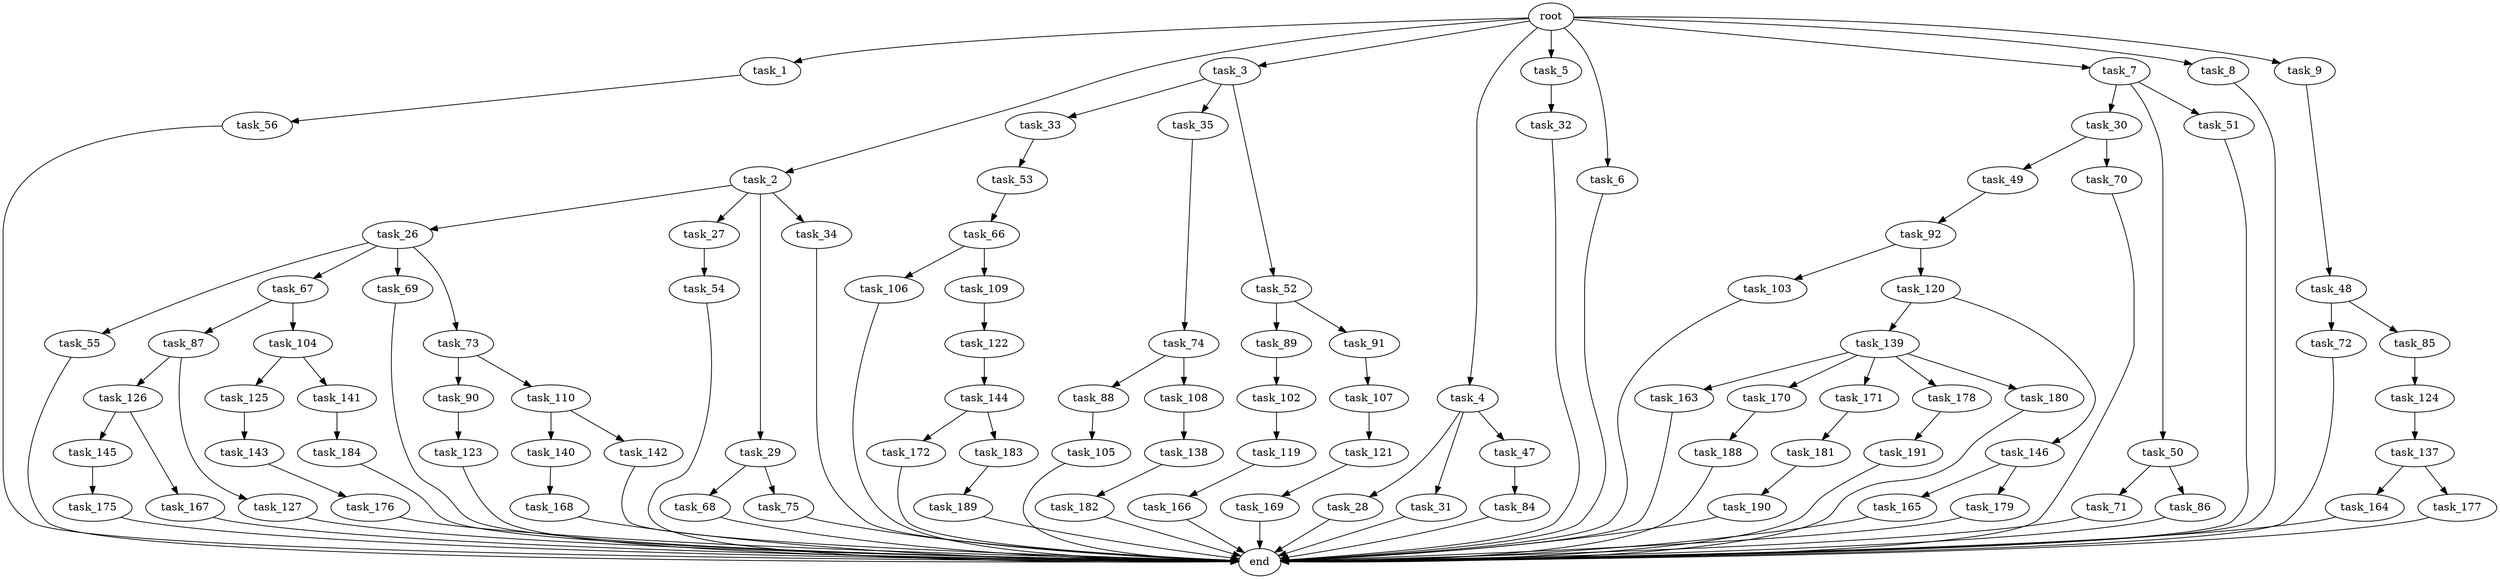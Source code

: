 digraph G {
  root [size="0.000000"];
  task_1 [size="10.240000"];
  task_2 [size="10.240000"];
  task_3 [size="10.240000"];
  task_4 [size="10.240000"];
  task_5 [size="10.240000"];
  task_6 [size="10.240000"];
  task_7 [size="10.240000"];
  task_8 [size="10.240000"];
  task_9 [size="10.240000"];
  task_26 [size="4209067950.080000"];
  task_27 [size="4209067950.080000"];
  task_28 [size="4209067950.080000"];
  task_29 [size="4209067950.080000"];
  task_30 [size="3092376453.120000"];
  task_31 [size="4209067950.080000"];
  task_32 [size="4209067950.080000"];
  task_33 [size="2147483648.000000"];
  task_34 [size="4209067950.080000"];
  task_35 [size="2147483648.000000"];
  task_47 [size="4209067950.080000"];
  task_48 [size="5497558138.880000"];
  task_49 [size="343597383.680000"];
  task_50 [size="3092376453.120000"];
  task_51 [size="3092376453.120000"];
  task_52 [size="2147483648.000000"];
  task_53 [size="8589934592.000000"];
  task_54 [size="6957847019.520000"];
  task_55 [size="2147483648.000000"];
  task_56 [size="5497558138.880000"];
  task_66 [size="8589934592.000000"];
  task_67 [size="2147483648.000000"];
  task_68 [size="8589934592.000000"];
  task_69 [size="2147483648.000000"];
  task_70 [size="343597383.680000"];
  task_71 [size="1374389534.720000"];
  task_72 [size="4209067950.080000"];
  task_73 [size="2147483648.000000"];
  task_74 [size="343597383.680000"];
  task_75 [size="8589934592.000000"];
  task_84 [size="3092376453.120000"];
  task_85 [size="4209067950.080000"];
  task_86 [size="1374389534.720000"];
  task_87 [size="1374389534.720000"];
  task_88 [size="343597383.680000"];
  task_89 [size="3092376453.120000"];
  task_90 [size="8589934592.000000"];
  task_91 [size="3092376453.120000"];
  task_92 [size="2147483648.000000"];
  task_102 [size="3092376453.120000"];
  task_103 [size="3092376453.120000"];
  task_104 [size="1374389534.720000"];
  task_105 [size="2147483648.000000"];
  task_106 [size="8589934592.000000"];
  task_107 [size="5497558138.880000"];
  task_108 [size="343597383.680000"];
  task_109 [size="8589934592.000000"];
  task_110 [size="8589934592.000000"];
  task_119 [size="4209067950.080000"];
  task_120 [size="3092376453.120000"];
  task_121 [size="4209067950.080000"];
  task_122 [size="5497558138.880000"];
  task_123 [size="3092376453.120000"];
  task_124 [size="2147483648.000000"];
  task_125 [size="343597383.680000"];
  task_126 [size="3092376453.120000"];
  task_127 [size="3092376453.120000"];
  task_137 [size="773094113.280000"];
  task_138 [size="6957847019.520000"];
  task_139 [size="343597383.680000"];
  task_140 [size="8589934592.000000"];
  task_141 [size="343597383.680000"];
  task_142 [size="8589934592.000000"];
  task_143 [size="773094113.280000"];
  task_144 [size="1374389534.720000"];
  task_145 [size="6957847019.520000"];
  task_146 [size="343597383.680000"];
  task_163 [size="8589934592.000000"];
  task_164 [size="5497558138.880000"];
  task_165 [size="4209067950.080000"];
  task_166 [size="5497558138.880000"];
  task_167 [size="6957847019.520000"];
  task_168 [size="5497558138.880000"];
  task_169 [size="1374389534.720000"];
  task_170 [size="8589934592.000000"];
  task_171 [size="8589934592.000000"];
  task_172 [size="1374389534.720000"];
  task_175 [size="343597383.680000"];
  task_176 [size="8589934592.000000"];
  task_177 [size="5497558138.880000"];
  task_178 [size="8589934592.000000"];
  task_179 [size="4209067950.080000"];
  task_180 [size="8589934592.000000"];
  task_181 [size="3092376453.120000"];
  task_182 [size="773094113.280000"];
  task_183 [size="1374389534.720000"];
  task_184 [size="773094113.280000"];
  task_188 [size="5497558138.880000"];
  task_189 [size="343597383.680000"];
  task_190 [size="6957847019.520000"];
  task_191 [size="8589934592.000000"];
  end [size="0.000000"];

  root -> task_1 [size="1.000000"];
  root -> task_2 [size="1.000000"];
  root -> task_3 [size="1.000000"];
  root -> task_4 [size="1.000000"];
  root -> task_5 [size="1.000000"];
  root -> task_6 [size="1.000000"];
  root -> task_7 [size="1.000000"];
  root -> task_8 [size="1.000000"];
  root -> task_9 [size="1.000000"];
  task_1 -> task_56 [size="536870912.000000"];
  task_2 -> task_26 [size="411041792.000000"];
  task_2 -> task_27 [size="411041792.000000"];
  task_2 -> task_29 [size="411041792.000000"];
  task_2 -> task_34 [size="411041792.000000"];
  task_3 -> task_33 [size="209715200.000000"];
  task_3 -> task_35 [size="209715200.000000"];
  task_3 -> task_52 [size="209715200.000000"];
  task_4 -> task_28 [size="411041792.000000"];
  task_4 -> task_31 [size="411041792.000000"];
  task_4 -> task_47 [size="411041792.000000"];
  task_5 -> task_32 [size="411041792.000000"];
  task_6 -> end [size="1.000000"];
  task_7 -> task_30 [size="301989888.000000"];
  task_7 -> task_50 [size="301989888.000000"];
  task_7 -> task_51 [size="301989888.000000"];
  task_8 -> end [size="1.000000"];
  task_9 -> task_48 [size="536870912.000000"];
  task_26 -> task_55 [size="209715200.000000"];
  task_26 -> task_67 [size="209715200.000000"];
  task_26 -> task_69 [size="209715200.000000"];
  task_26 -> task_73 [size="209715200.000000"];
  task_27 -> task_54 [size="679477248.000000"];
  task_28 -> end [size="1.000000"];
  task_29 -> task_68 [size="838860800.000000"];
  task_29 -> task_75 [size="838860800.000000"];
  task_30 -> task_49 [size="33554432.000000"];
  task_30 -> task_70 [size="33554432.000000"];
  task_31 -> end [size="1.000000"];
  task_32 -> end [size="1.000000"];
  task_33 -> task_53 [size="838860800.000000"];
  task_34 -> end [size="1.000000"];
  task_35 -> task_74 [size="33554432.000000"];
  task_47 -> task_84 [size="301989888.000000"];
  task_48 -> task_72 [size="411041792.000000"];
  task_48 -> task_85 [size="411041792.000000"];
  task_49 -> task_92 [size="209715200.000000"];
  task_50 -> task_71 [size="134217728.000000"];
  task_50 -> task_86 [size="134217728.000000"];
  task_51 -> end [size="1.000000"];
  task_52 -> task_89 [size="301989888.000000"];
  task_52 -> task_91 [size="301989888.000000"];
  task_53 -> task_66 [size="838860800.000000"];
  task_54 -> end [size="1.000000"];
  task_55 -> end [size="1.000000"];
  task_56 -> end [size="1.000000"];
  task_66 -> task_106 [size="838860800.000000"];
  task_66 -> task_109 [size="838860800.000000"];
  task_67 -> task_87 [size="134217728.000000"];
  task_67 -> task_104 [size="134217728.000000"];
  task_68 -> end [size="1.000000"];
  task_69 -> end [size="1.000000"];
  task_70 -> end [size="1.000000"];
  task_71 -> end [size="1.000000"];
  task_72 -> end [size="1.000000"];
  task_73 -> task_90 [size="838860800.000000"];
  task_73 -> task_110 [size="838860800.000000"];
  task_74 -> task_88 [size="33554432.000000"];
  task_74 -> task_108 [size="33554432.000000"];
  task_75 -> end [size="1.000000"];
  task_84 -> end [size="1.000000"];
  task_85 -> task_124 [size="209715200.000000"];
  task_86 -> end [size="1.000000"];
  task_87 -> task_126 [size="301989888.000000"];
  task_87 -> task_127 [size="301989888.000000"];
  task_88 -> task_105 [size="209715200.000000"];
  task_89 -> task_102 [size="301989888.000000"];
  task_90 -> task_123 [size="301989888.000000"];
  task_91 -> task_107 [size="536870912.000000"];
  task_92 -> task_103 [size="301989888.000000"];
  task_92 -> task_120 [size="301989888.000000"];
  task_102 -> task_119 [size="411041792.000000"];
  task_103 -> end [size="1.000000"];
  task_104 -> task_125 [size="33554432.000000"];
  task_104 -> task_141 [size="33554432.000000"];
  task_105 -> end [size="1.000000"];
  task_106 -> end [size="1.000000"];
  task_107 -> task_121 [size="411041792.000000"];
  task_108 -> task_138 [size="679477248.000000"];
  task_109 -> task_122 [size="536870912.000000"];
  task_110 -> task_140 [size="838860800.000000"];
  task_110 -> task_142 [size="838860800.000000"];
  task_119 -> task_166 [size="536870912.000000"];
  task_120 -> task_139 [size="33554432.000000"];
  task_120 -> task_146 [size="33554432.000000"];
  task_121 -> task_169 [size="134217728.000000"];
  task_122 -> task_144 [size="134217728.000000"];
  task_123 -> end [size="1.000000"];
  task_124 -> task_137 [size="75497472.000000"];
  task_125 -> task_143 [size="75497472.000000"];
  task_126 -> task_145 [size="679477248.000000"];
  task_126 -> task_167 [size="679477248.000000"];
  task_127 -> end [size="1.000000"];
  task_137 -> task_164 [size="536870912.000000"];
  task_137 -> task_177 [size="536870912.000000"];
  task_138 -> task_182 [size="75497472.000000"];
  task_139 -> task_163 [size="838860800.000000"];
  task_139 -> task_170 [size="838860800.000000"];
  task_139 -> task_171 [size="838860800.000000"];
  task_139 -> task_178 [size="838860800.000000"];
  task_139 -> task_180 [size="838860800.000000"];
  task_140 -> task_168 [size="536870912.000000"];
  task_141 -> task_184 [size="75497472.000000"];
  task_142 -> end [size="1.000000"];
  task_143 -> task_176 [size="838860800.000000"];
  task_144 -> task_172 [size="134217728.000000"];
  task_144 -> task_183 [size="134217728.000000"];
  task_145 -> task_175 [size="33554432.000000"];
  task_146 -> task_165 [size="411041792.000000"];
  task_146 -> task_179 [size="411041792.000000"];
  task_163 -> end [size="1.000000"];
  task_164 -> end [size="1.000000"];
  task_165 -> end [size="1.000000"];
  task_166 -> end [size="1.000000"];
  task_167 -> end [size="1.000000"];
  task_168 -> end [size="1.000000"];
  task_169 -> end [size="1.000000"];
  task_170 -> task_188 [size="536870912.000000"];
  task_171 -> task_181 [size="301989888.000000"];
  task_172 -> end [size="1.000000"];
  task_175 -> end [size="1.000000"];
  task_176 -> end [size="1.000000"];
  task_177 -> end [size="1.000000"];
  task_178 -> task_191 [size="838860800.000000"];
  task_179 -> end [size="1.000000"];
  task_180 -> end [size="1.000000"];
  task_181 -> task_190 [size="679477248.000000"];
  task_182 -> end [size="1.000000"];
  task_183 -> task_189 [size="33554432.000000"];
  task_184 -> end [size="1.000000"];
  task_188 -> end [size="1.000000"];
  task_189 -> end [size="1.000000"];
  task_190 -> end [size="1.000000"];
  task_191 -> end [size="1.000000"];
}
